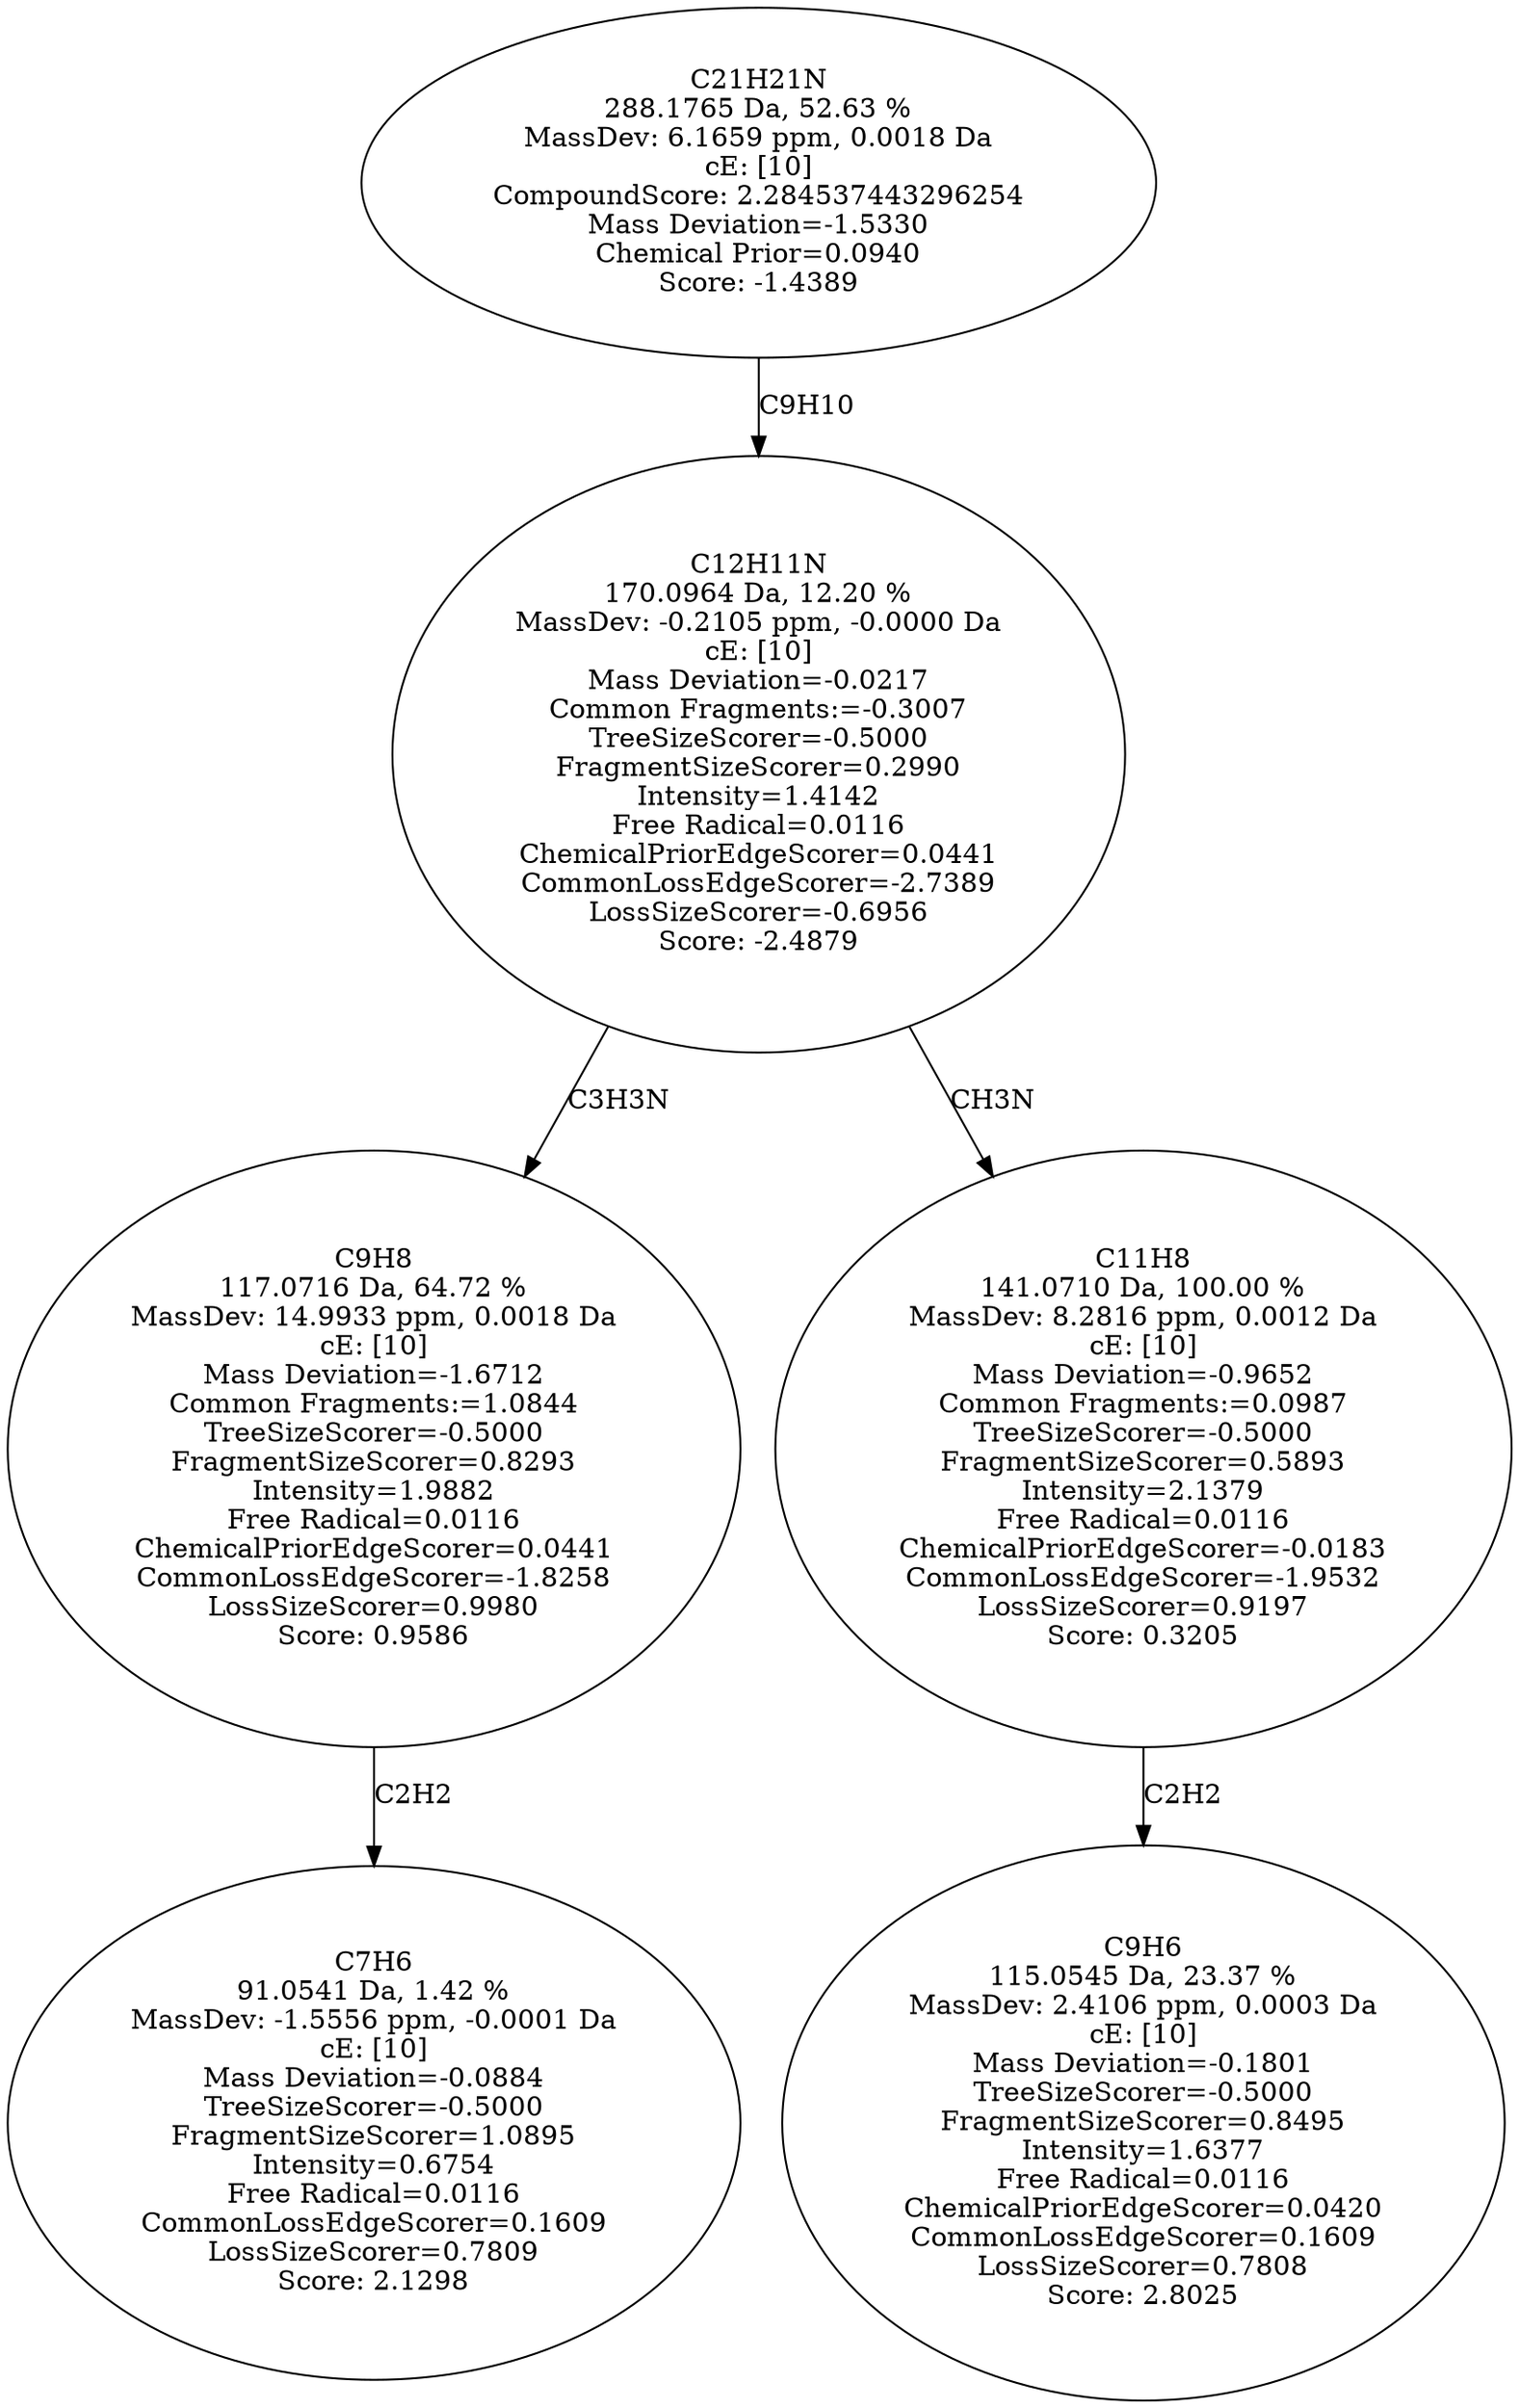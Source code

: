 strict digraph {
v1 [label="C7H6\n91.0541 Da, 1.42 %\nMassDev: -1.5556 ppm, -0.0001 Da\ncE: [10]\nMass Deviation=-0.0884\nTreeSizeScorer=-0.5000\nFragmentSizeScorer=1.0895\nIntensity=0.6754\nFree Radical=0.0116\nCommonLossEdgeScorer=0.1609\nLossSizeScorer=0.7809\nScore: 2.1298"];
v2 [label="C9H8\n117.0716 Da, 64.72 %\nMassDev: 14.9933 ppm, 0.0018 Da\ncE: [10]\nMass Deviation=-1.6712\nCommon Fragments:=1.0844\nTreeSizeScorer=-0.5000\nFragmentSizeScorer=0.8293\nIntensity=1.9882\nFree Radical=0.0116\nChemicalPriorEdgeScorer=0.0441\nCommonLossEdgeScorer=-1.8258\nLossSizeScorer=0.9980\nScore: 0.9586"];
v3 [label="C9H6\n115.0545 Da, 23.37 %\nMassDev: 2.4106 ppm, 0.0003 Da\ncE: [10]\nMass Deviation=-0.1801\nTreeSizeScorer=-0.5000\nFragmentSizeScorer=0.8495\nIntensity=1.6377\nFree Radical=0.0116\nChemicalPriorEdgeScorer=0.0420\nCommonLossEdgeScorer=0.1609\nLossSizeScorer=0.7808\nScore: 2.8025"];
v4 [label="C11H8\n141.0710 Da, 100.00 %\nMassDev: 8.2816 ppm, 0.0012 Da\ncE: [10]\nMass Deviation=-0.9652\nCommon Fragments:=0.0987\nTreeSizeScorer=-0.5000\nFragmentSizeScorer=0.5893\nIntensity=2.1379\nFree Radical=0.0116\nChemicalPriorEdgeScorer=-0.0183\nCommonLossEdgeScorer=-1.9532\nLossSizeScorer=0.9197\nScore: 0.3205"];
v5 [label="C12H11N\n170.0964 Da, 12.20 %\nMassDev: -0.2105 ppm, -0.0000 Da\ncE: [10]\nMass Deviation=-0.0217\nCommon Fragments:=-0.3007\nTreeSizeScorer=-0.5000\nFragmentSizeScorer=0.2990\nIntensity=1.4142\nFree Radical=0.0116\nChemicalPriorEdgeScorer=0.0441\nCommonLossEdgeScorer=-2.7389\nLossSizeScorer=-0.6956\nScore: -2.4879"];
v6 [label="C21H21N\n288.1765 Da, 52.63 %\nMassDev: 6.1659 ppm, 0.0018 Da\ncE: [10]\nCompoundScore: 2.284537443296254\nMass Deviation=-1.5330\nChemical Prior=0.0940\nScore: -1.4389"];
v2 -> v1 [label="C2H2"];
v5 -> v2 [label="C3H3N"];
v4 -> v3 [label="C2H2"];
v5 -> v4 [label="CH3N"];
v6 -> v5 [label="C9H10"];
}